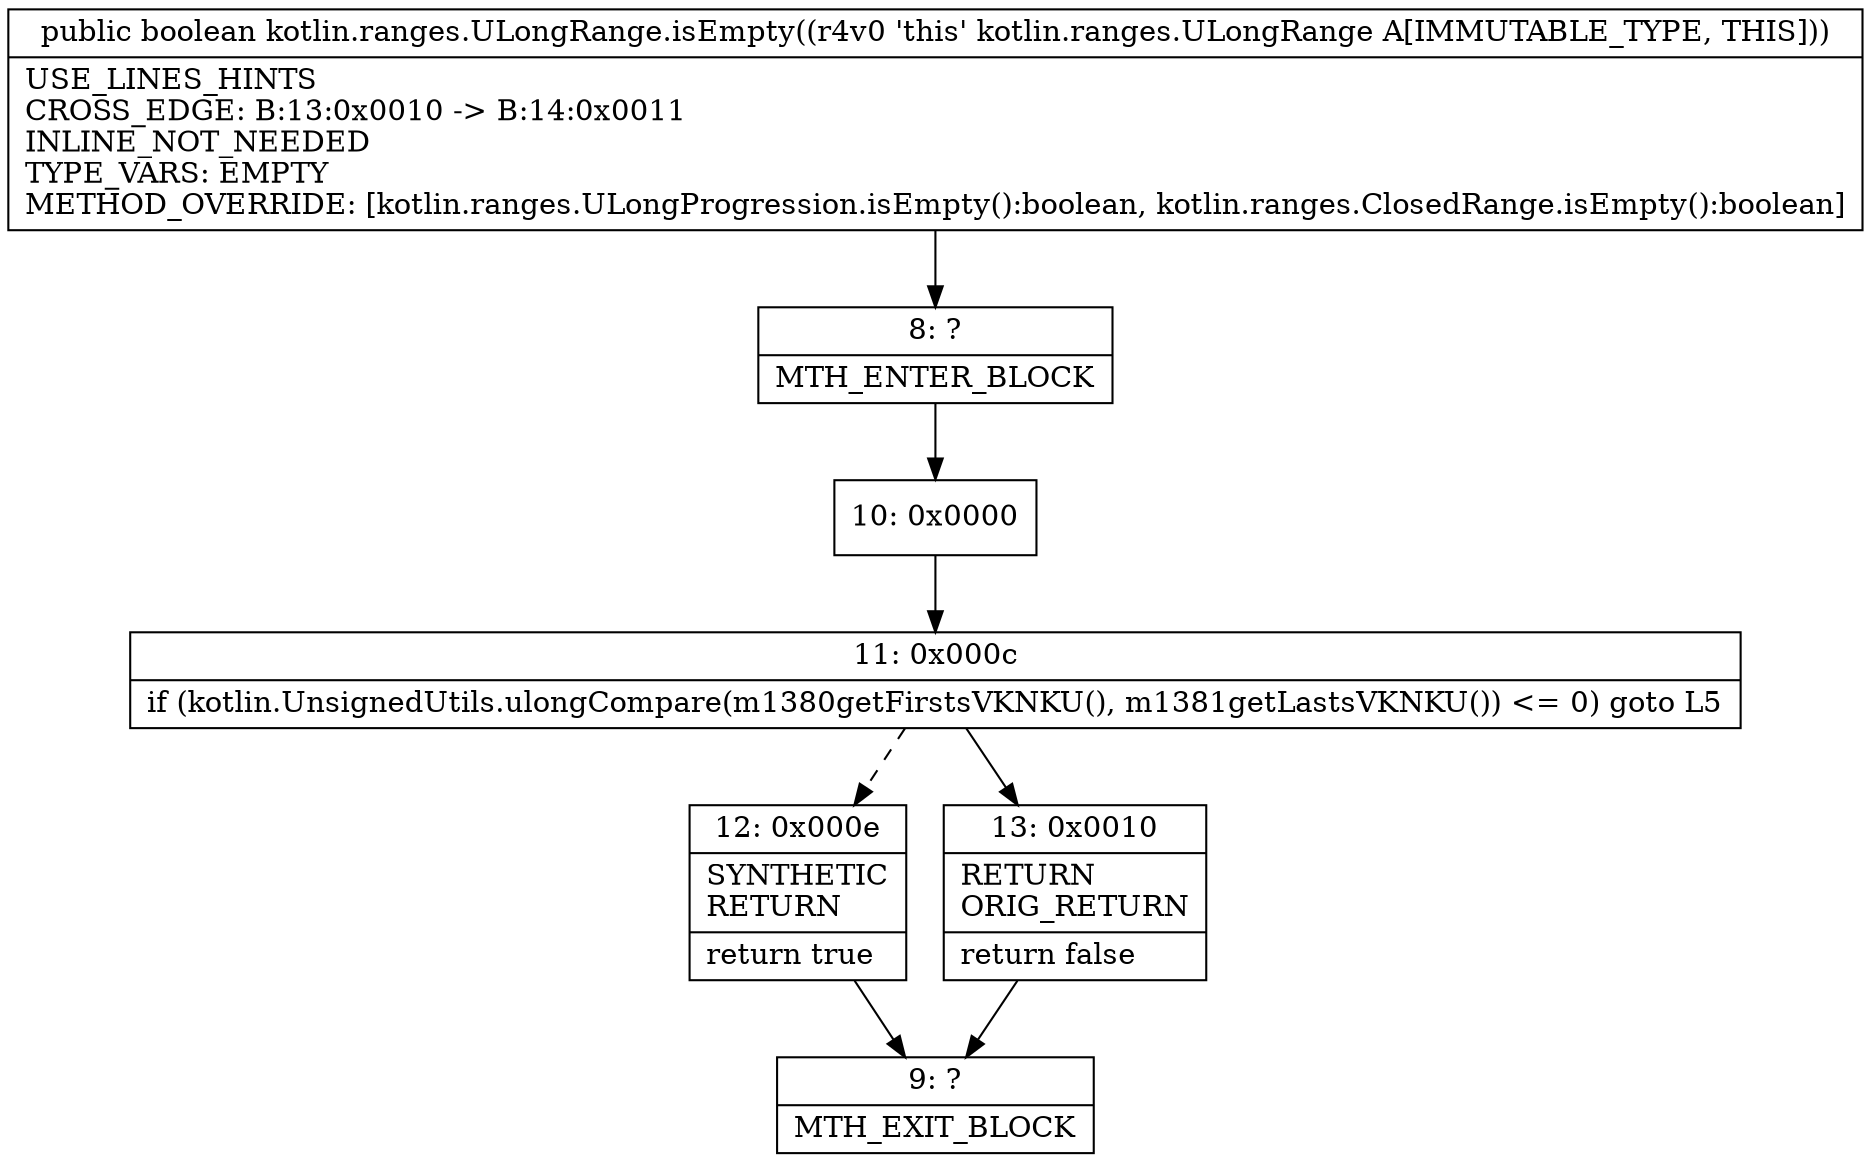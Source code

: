 digraph "CFG forkotlin.ranges.ULongRange.isEmpty()Z" {
Node_8 [shape=record,label="{8\:\ ?|MTH_ENTER_BLOCK\l}"];
Node_10 [shape=record,label="{10\:\ 0x0000}"];
Node_11 [shape=record,label="{11\:\ 0x000c|if (kotlin.UnsignedUtils.ulongCompare(m1380getFirstsVKNKU(), m1381getLastsVKNKU()) \<= 0) goto L5\l}"];
Node_12 [shape=record,label="{12\:\ 0x000e|SYNTHETIC\lRETURN\l|return true\l}"];
Node_9 [shape=record,label="{9\:\ ?|MTH_EXIT_BLOCK\l}"];
Node_13 [shape=record,label="{13\:\ 0x0010|RETURN\lORIG_RETURN\l|return false\l}"];
MethodNode[shape=record,label="{public boolean kotlin.ranges.ULongRange.isEmpty((r4v0 'this' kotlin.ranges.ULongRange A[IMMUTABLE_TYPE, THIS]))  | USE_LINES_HINTS\lCROSS_EDGE: B:13:0x0010 \-\> B:14:0x0011\lINLINE_NOT_NEEDED\lTYPE_VARS: EMPTY\lMETHOD_OVERRIDE: [kotlin.ranges.ULongProgression.isEmpty():boolean, kotlin.ranges.ClosedRange.isEmpty():boolean]\l}"];
MethodNode -> Node_8;Node_8 -> Node_10;
Node_10 -> Node_11;
Node_11 -> Node_12[style=dashed];
Node_11 -> Node_13;
Node_12 -> Node_9;
Node_13 -> Node_9;
}

